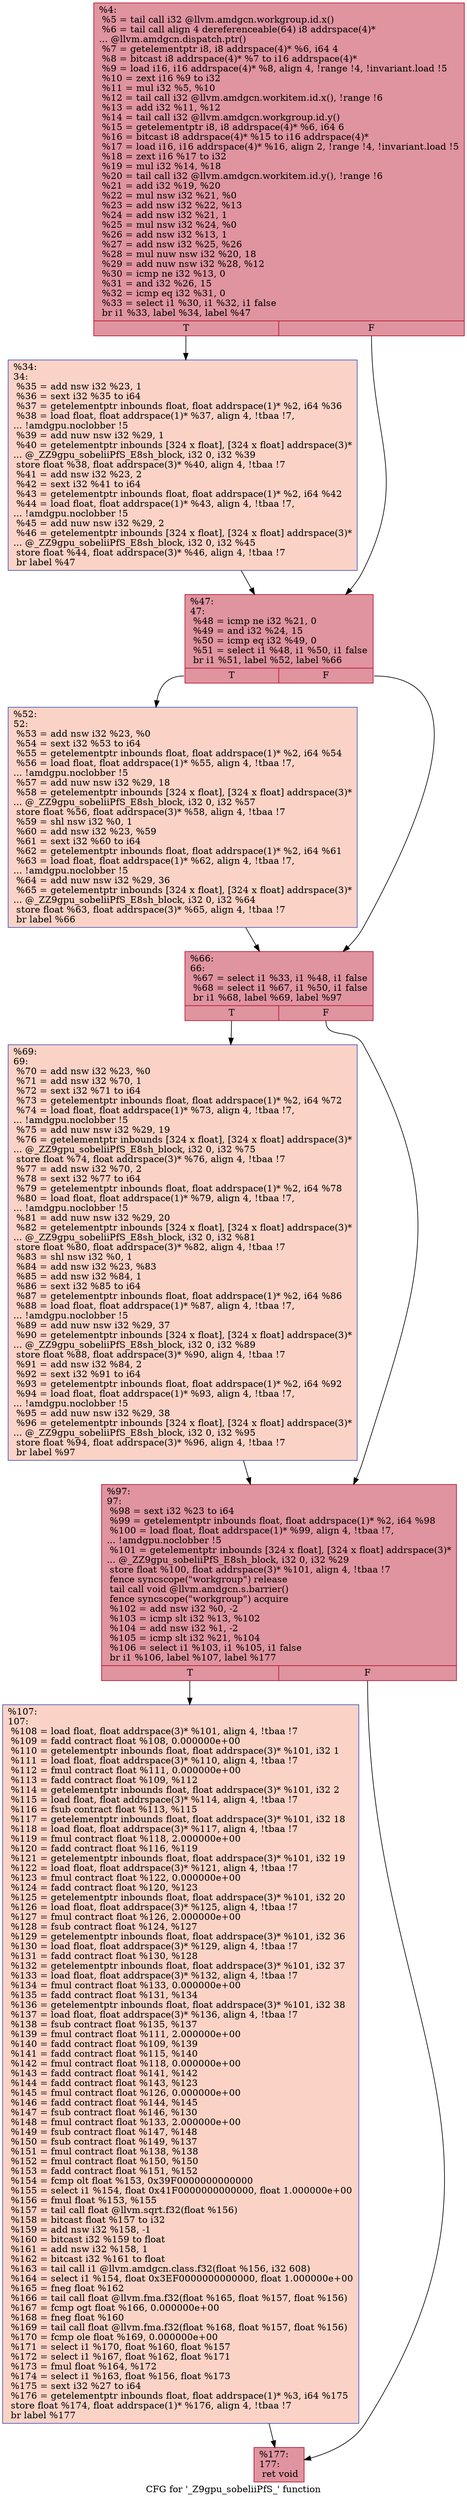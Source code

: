 digraph "CFG for '_Z9gpu_sobeliiPfS_' function" {
	label="CFG for '_Z9gpu_sobeliiPfS_' function";

	Node0x54a31e0 [shape=record,color="#b70d28ff", style=filled, fillcolor="#b70d2870",label="{%4:\l  %5 = tail call i32 @llvm.amdgcn.workgroup.id.x()\l  %6 = tail call align 4 dereferenceable(64) i8 addrspace(4)*\l... @llvm.amdgcn.dispatch.ptr()\l  %7 = getelementptr i8, i8 addrspace(4)* %6, i64 4\l  %8 = bitcast i8 addrspace(4)* %7 to i16 addrspace(4)*\l  %9 = load i16, i16 addrspace(4)* %8, align 4, !range !4, !invariant.load !5\l  %10 = zext i16 %9 to i32\l  %11 = mul i32 %5, %10\l  %12 = tail call i32 @llvm.amdgcn.workitem.id.x(), !range !6\l  %13 = add i32 %11, %12\l  %14 = tail call i32 @llvm.amdgcn.workgroup.id.y()\l  %15 = getelementptr i8, i8 addrspace(4)* %6, i64 6\l  %16 = bitcast i8 addrspace(4)* %15 to i16 addrspace(4)*\l  %17 = load i16, i16 addrspace(4)* %16, align 2, !range !4, !invariant.load !5\l  %18 = zext i16 %17 to i32\l  %19 = mul i32 %14, %18\l  %20 = tail call i32 @llvm.amdgcn.workitem.id.y(), !range !6\l  %21 = add i32 %19, %20\l  %22 = mul nsw i32 %21, %0\l  %23 = add nsw i32 %22, %13\l  %24 = add nsw i32 %21, 1\l  %25 = mul nsw i32 %24, %0\l  %26 = add nsw i32 %13, 1\l  %27 = add nsw i32 %25, %26\l  %28 = mul nuw nsw i32 %20, 18\l  %29 = add nuw nsw i32 %28, %12\l  %30 = icmp ne i32 %13, 0\l  %31 = and i32 %26, 15\l  %32 = icmp eq i32 %31, 0\l  %33 = select i1 %30, i1 %32, i1 false\l  br i1 %33, label %34, label %47\l|{<s0>T|<s1>F}}"];
	Node0x54a31e0:s0 -> Node0x54a7380;
	Node0x54a31e0:s1 -> Node0x54a7410;
	Node0x54a7380 [shape=record,color="#3d50c3ff", style=filled, fillcolor="#f59c7d70",label="{%34:\l34:                                               \l  %35 = add nsw i32 %23, 1\l  %36 = sext i32 %35 to i64\l  %37 = getelementptr inbounds float, float addrspace(1)* %2, i64 %36\l  %38 = load float, float addrspace(1)* %37, align 4, !tbaa !7,\l... !amdgpu.noclobber !5\l  %39 = add nuw nsw i32 %29, 1\l  %40 = getelementptr inbounds [324 x float], [324 x float] addrspace(3)*\l... @_ZZ9gpu_sobeliiPfS_E8sh_block, i32 0, i32 %39\l  store float %38, float addrspace(3)* %40, align 4, !tbaa !7\l  %41 = add nsw i32 %23, 2\l  %42 = sext i32 %41 to i64\l  %43 = getelementptr inbounds float, float addrspace(1)* %2, i64 %42\l  %44 = load float, float addrspace(1)* %43, align 4, !tbaa !7,\l... !amdgpu.noclobber !5\l  %45 = add nuw nsw i32 %29, 2\l  %46 = getelementptr inbounds [324 x float], [324 x float] addrspace(3)*\l... @_ZZ9gpu_sobeliiPfS_E8sh_block, i32 0, i32 %45\l  store float %44, float addrspace(3)* %46, align 4, !tbaa !7\l  br label %47\l}"];
	Node0x54a7380 -> Node0x54a7410;
	Node0x54a7410 [shape=record,color="#b70d28ff", style=filled, fillcolor="#b70d2870",label="{%47:\l47:                                               \l  %48 = icmp ne i32 %21, 0\l  %49 = and i32 %24, 15\l  %50 = icmp eq i32 %49, 0\l  %51 = select i1 %48, i1 %50, i1 false\l  br i1 %51, label %52, label %66\l|{<s0>T|<s1>F}}"];
	Node0x54a7410:s0 -> Node0x54a8850;
	Node0x54a7410:s1 -> Node0x54a88a0;
	Node0x54a8850 [shape=record,color="#3d50c3ff", style=filled, fillcolor="#f59c7d70",label="{%52:\l52:                                               \l  %53 = add nsw i32 %23, %0\l  %54 = sext i32 %53 to i64\l  %55 = getelementptr inbounds float, float addrspace(1)* %2, i64 %54\l  %56 = load float, float addrspace(1)* %55, align 4, !tbaa !7,\l... !amdgpu.noclobber !5\l  %57 = add nuw nsw i32 %29, 18\l  %58 = getelementptr inbounds [324 x float], [324 x float] addrspace(3)*\l... @_ZZ9gpu_sobeliiPfS_E8sh_block, i32 0, i32 %57\l  store float %56, float addrspace(3)* %58, align 4, !tbaa !7\l  %59 = shl nsw i32 %0, 1\l  %60 = add nsw i32 %23, %59\l  %61 = sext i32 %60 to i64\l  %62 = getelementptr inbounds float, float addrspace(1)* %2, i64 %61\l  %63 = load float, float addrspace(1)* %62, align 4, !tbaa !7,\l... !amdgpu.noclobber !5\l  %64 = add nuw nsw i32 %29, 36\l  %65 = getelementptr inbounds [324 x float], [324 x float] addrspace(3)*\l... @_ZZ9gpu_sobeliiPfS_E8sh_block, i32 0, i32 %64\l  store float %63, float addrspace(3)* %65, align 4, !tbaa !7\l  br label %66\l}"];
	Node0x54a8850 -> Node0x54a88a0;
	Node0x54a88a0 [shape=record,color="#b70d28ff", style=filled, fillcolor="#b70d2870",label="{%66:\l66:                                               \l  %67 = select i1 %33, i1 %48, i1 false\l  %68 = select i1 %67, i1 %50, i1 false\l  br i1 %68, label %69, label %97\l|{<s0>T|<s1>F}}"];
	Node0x54a88a0:s0 -> Node0x54a7330;
	Node0x54a88a0:s1 -> Node0x54a96e0;
	Node0x54a7330 [shape=record,color="#3d50c3ff", style=filled, fillcolor="#f59c7d70",label="{%69:\l69:                                               \l  %70 = add nsw i32 %23, %0\l  %71 = add nsw i32 %70, 1\l  %72 = sext i32 %71 to i64\l  %73 = getelementptr inbounds float, float addrspace(1)* %2, i64 %72\l  %74 = load float, float addrspace(1)* %73, align 4, !tbaa !7,\l... !amdgpu.noclobber !5\l  %75 = add nuw nsw i32 %29, 19\l  %76 = getelementptr inbounds [324 x float], [324 x float] addrspace(3)*\l... @_ZZ9gpu_sobeliiPfS_E8sh_block, i32 0, i32 %75\l  store float %74, float addrspace(3)* %76, align 4, !tbaa !7\l  %77 = add nsw i32 %70, 2\l  %78 = sext i32 %77 to i64\l  %79 = getelementptr inbounds float, float addrspace(1)* %2, i64 %78\l  %80 = load float, float addrspace(1)* %79, align 4, !tbaa !7,\l... !amdgpu.noclobber !5\l  %81 = add nuw nsw i32 %29, 20\l  %82 = getelementptr inbounds [324 x float], [324 x float] addrspace(3)*\l... @_ZZ9gpu_sobeliiPfS_E8sh_block, i32 0, i32 %81\l  store float %80, float addrspace(3)* %82, align 4, !tbaa !7\l  %83 = shl nsw i32 %0, 1\l  %84 = add nsw i32 %23, %83\l  %85 = add nsw i32 %84, 1\l  %86 = sext i32 %85 to i64\l  %87 = getelementptr inbounds float, float addrspace(1)* %2, i64 %86\l  %88 = load float, float addrspace(1)* %87, align 4, !tbaa !7,\l... !amdgpu.noclobber !5\l  %89 = add nuw nsw i32 %29, 37\l  %90 = getelementptr inbounds [324 x float], [324 x float] addrspace(3)*\l... @_ZZ9gpu_sobeliiPfS_E8sh_block, i32 0, i32 %89\l  store float %88, float addrspace(3)* %90, align 4, !tbaa !7\l  %91 = add nsw i32 %84, 2\l  %92 = sext i32 %91 to i64\l  %93 = getelementptr inbounds float, float addrspace(1)* %2, i64 %92\l  %94 = load float, float addrspace(1)* %93, align 4, !tbaa !7,\l... !amdgpu.noclobber !5\l  %95 = add nuw nsw i32 %29, 38\l  %96 = getelementptr inbounds [324 x float], [324 x float] addrspace(3)*\l... @_ZZ9gpu_sobeliiPfS_E8sh_block, i32 0, i32 %95\l  store float %94, float addrspace(3)* %96, align 4, !tbaa !7\l  br label %97\l}"];
	Node0x54a7330 -> Node0x54a96e0;
	Node0x54a96e0 [shape=record,color="#b70d28ff", style=filled, fillcolor="#b70d2870",label="{%97:\l97:                                               \l  %98 = sext i32 %23 to i64\l  %99 = getelementptr inbounds float, float addrspace(1)* %2, i64 %98\l  %100 = load float, float addrspace(1)* %99, align 4, !tbaa !7,\l... !amdgpu.noclobber !5\l  %101 = getelementptr inbounds [324 x float], [324 x float] addrspace(3)*\l... @_ZZ9gpu_sobeliiPfS_E8sh_block, i32 0, i32 %29\l  store float %100, float addrspace(3)* %101, align 4, !tbaa !7\l  fence syncscope(\"workgroup\") release\l  tail call void @llvm.amdgcn.s.barrier()\l  fence syncscope(\"workgroup\") acquire\l  %102 = add nsw i32 %0, -2\l  %103 = icmp slt i32 %13, %102\l  %104 = add nsw i32 %1, -2\l  %105 = icmp slt i32 %21, %104\l  %106 = select i1 %103, i1 %105, i1 false\l  br i1 %106, label %107, label %177\l|{<s0>T|<s1>F}}"];
	Node0x54a96e0:s0 -> Node0x54ab3d0;
	Node0x54a96e0:s1 -> Node0x54ab460;
	Node0x54ab3d0 [shape=record,color="#3d50c3ff", style=filled, fillcolor="#f59c7d70",label="{%107:\l107:                                              \l  %108 = load float, float addrspace(3)* %101, align 4, !tbaa !7\l  %109 = fadd contract float %108, 0.000000e+00\l  %110 = getelementptr inbounds float, float addrspace(3)* %101, i32 1\l  %111 = load float, float addrspace(3)* %110, align 4, !tbaa !7\l  %112 = fmul contract float %111, 0.000000e+00\l  %113 = fadd contract float %109, %112\l  %114 = getelementptr inbounds float, float addrspace(3)* %101, i32 2\l  %115 = load float, float addrspace(3)* %114, align 4, !tbaa !7\l  %116 = fsub contract float %113, %115\l  %117 = getelementptr inbounds float, float addrspace(3)* %101, i32 18\l  %118 = load float, float addrspace(3)* %117, align 4, !tbaa !7\l  %119 = fmul contract float %118, 2.000000e+00\l  %120 = fadd contract float %116, %119\l  %121 = getelementptr inbounds float, float addrspace(3)* %101, i32 19\l  %122 = load float, float addrspace(3)* %121, align 4, !tbaa !7\l  %123 = fmul contract float %122, 0.000000e+00\l  %124 = fadd contract float %120, %123\l  %125 = getelementptr inbounds float, float addrspace(3)* %101, i32 20\l  %126 = load float, float addrspace(3)* %125, align 4, !tbaa !7\l  %127 = fmul contract float %126, 2.000000e+00\l  %128 = fsub contract float %124, %127\l  %129 = getelementptr inbounds float, float addrspace(3)* %101, i32 36\l  %130 = load float, float addrspace(3)* %129, align 4, !tbaa !7\l  %131 = fadd contract float %130, %128\l  %132 = getelementptr inbounds float, float addrspace(3)* %101, i32 37\l  %133 = load float, float addrspace(3)* %132, align 4, !tbaa !7\l  %134 = fmul contract float %133, 0.000000e+00\l  %135 = fadd contract float %131, %134\l  %136 = getelementptr inbounds float, float addrspace(3)* %101, i32 38\l  %137 = load float, float addrspace(3)* %136, align 4, !tbaa !7\l  %138 = fsub contract float %135, %137\l  %139 = fmul contract float %111, 2.000000e+00\l  %140 = fadd contract float %109, %139\l  %141 = fadd contract float %115, %140\l  %142 = fmul contract float %118, 0.000000e+00\l  %143 = fadd contract float %141, %142\l  %144 = fadd contract float %143, %123\l  %145 = fmul contract float %126, 0.000000e+00\l  %146 = fadd contract float %144, %145\l  %147 = fsub contract float %146, %130\l  %148 = fmul contract float %133, 2.000000e+00\l  %149 = fsub contract float %147, %148\l  %150 = fsub contract float %149, %137\l  %151 = fmul contract float %138, %138\l  %152 = fmul contract float %150, %150\l  %153 = fadd contract float %151, %152\l  %154 = fcmp olt float %153, 0x39F0000000000000\l  %155 = select i1 %154, float 0x41F0000000000000, float 1.000000e+00\l  %156 = fmul float %153, %155\l  %157 = tail call float @llvm.sqrt.f32(float %156)\l  %158 = bitcast float %157 to i32\l  %159 = add nsw i32 %158, -1\l  %160 = bitcast i32 %159 to float\l  %161 = add nsw i32 %158, 1\l  %162 = bitcast i32 %161 to float\l  %163 = tail call i1 @llvm.amdgcn.class.f32(float %156, i32 608)\l  %164 = select i1 %154, float 0x3EF0000000000000, float 1.000000e+00\l  %165 = fneg float %162\l  %166 = tail call float @llvm.fma.f32(float %165, float %157, float %156)\l  %167 = fcmp ogt float %166, 0.000000e+00\l  %168 = fneg float %160\l  %169 = tail call float @llvm.fma.f32(float %168, float %157, float %156)\l  %170 = fcmp ole float %169, 0.000000e+00\l  %171 = select i1 %170, float %160, float %157\l  %172 = select i1 %167, float %162, float %171\l  %173 = fmul float %164, %172\l  %174 = select i1 %163, float %156, float %173\l  %175 = sext i32 %27 to i64\l  %176 = getelementptr inbounds float, float addrspace(1)* %3, i64 %175\l  store float %174, float addrspace(1)* %176, align 4, !tbaa !7\l  br label %177\l}"];
	Node0x54ab3d0 -> Node0x54ab460;
	Node0x54ab460 [shape=record,color="#b70d28ff", style=filled, fillcolor="#b70d2870",label="{%177:\l177:                                              \l  ret void\l}"];
}
